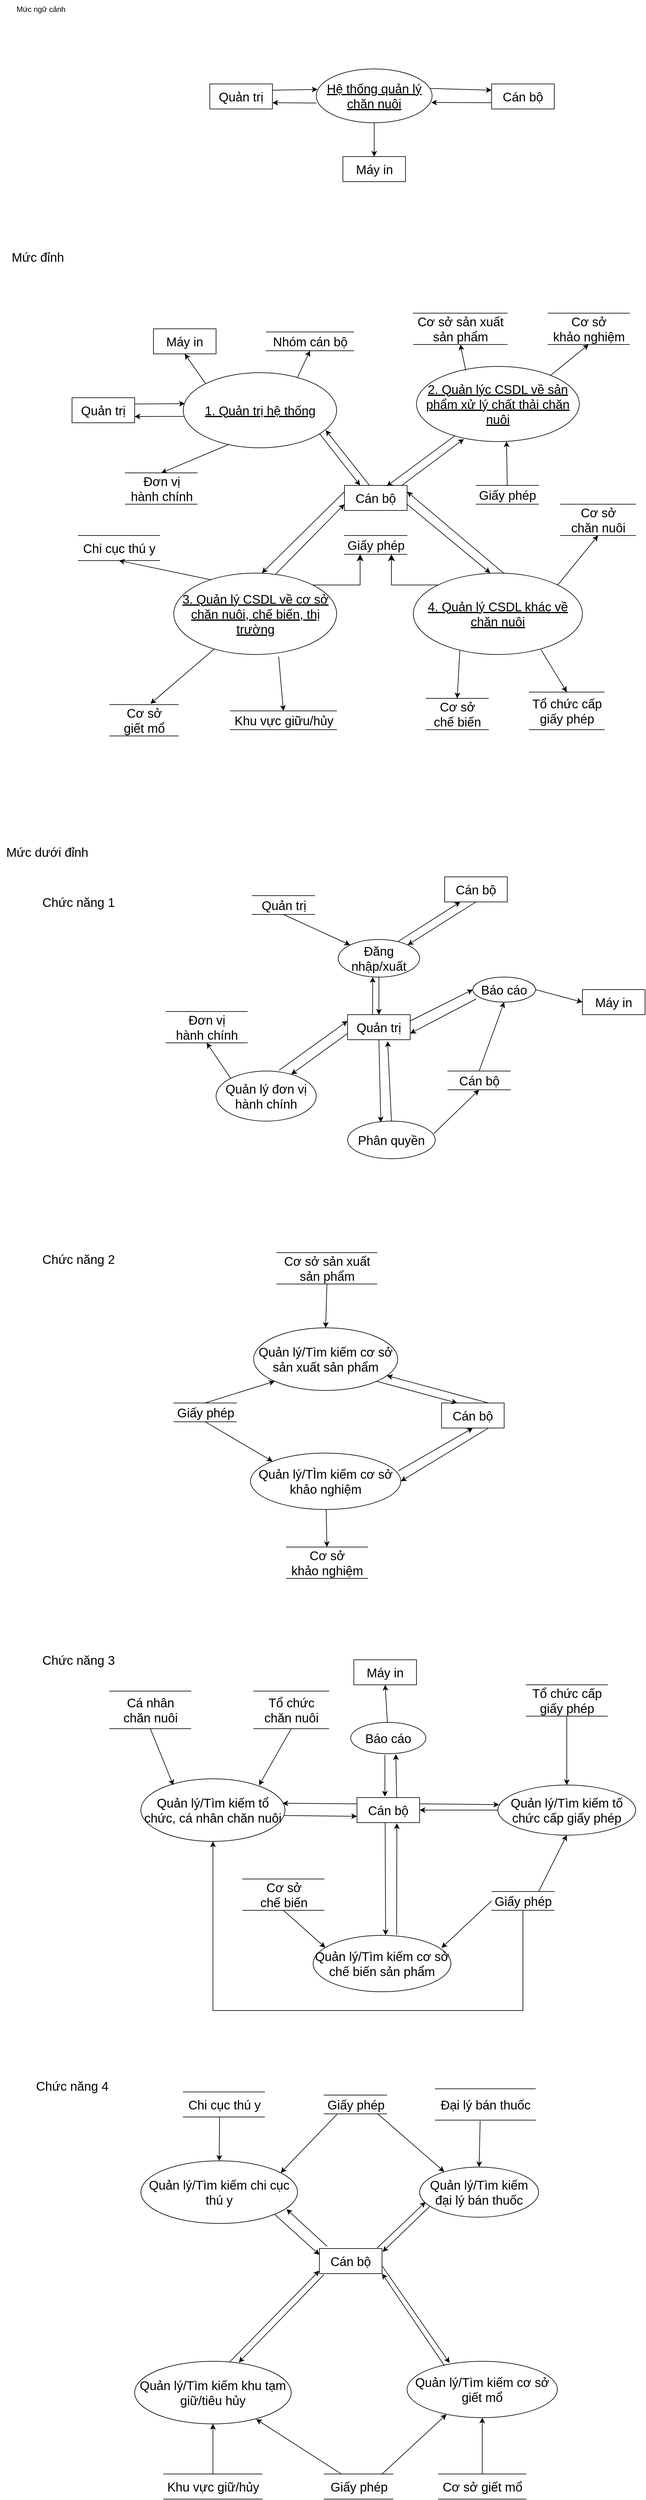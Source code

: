 <mxfile version="20.8.23" type="github">
  <diagram name="Page-1" id="0gvU9ToeIHV35Qbm5U2q">
    <mxGraphModel dx="2722" dy="988" grid="1" gridSize="10" guides="1" tooltips="1" connect="1" arrows="1" fold="1" page="1" pageScale="1" pageWidth="850" pageHeight="1100" math="0" shadow="0">
      <root>
        <mxCell id="0" />
        <mxCell id="1" parent="0" />
        <mxCell id="LT6I_wnhI_jYB2gAYEy_-1" value="Mức ngữ cảnh" style="text;html=1;align=center;verticalAlign=middle;resizable=0;points=[];autosize=1;strokeColor=none;fillColor=none;" parent="1" vertex="1">
          <mxGeometry x="-170" y="70" width="100" height="30" as="geometry" />
        </mxCell>
        <mxCell id="LT6I_wnhI_jYB2gAYEy_-4" value="Máy in" style="whiteSpace=wrap;html=1;align=center;fontSize=20;" parent="1" vertex="1">
          <mxGeometry x="362.5" y="320" width="100" height="40" as="geometry" />
        </mxCell>
        <mxCell id="LT6I_wnhI_jYB2gAYEy_-5" value="Quản trị" style="whiteSpace=wrap;html=1;align=center;fontSize=20;" parent="1" vertex="1">
          <mxGeometry x="150" y="204" width="100" height="40" as="geometry" />
        </mxCell>
        <mxCell id="LT6I_wnhI_jYB2gAYEy_-6" value="Cán bộ" style="whiteSpace=wrap;html=1;align=center;fontSize=20;" parent="1" vertex="1">
          <mxGeometry x="600" y="204" width="100" height="40" as="geometry" />
        </mxCell>
        <mxCell id="LT6I_wnhI_jYB2gAYEy_-8" value="" style="endArrow=classic;html=1;rounded=0;fontSize=20;entryX=0.5;entryY=0;entryDx=0;entryDy=0;exitX=0.5;exitY=1;exitDx=0;exitDy=0;" parent="1" source="LT6I_wnhI_jYB2gAYEy_-24" target="LT6I_wnhI_jYB2gAYEy_-4" edge="1">
          <mxGeometry width="50" height="50" relative="1" as="geometry">
            <mxPoint x="430" y="270" as="sourcePoint" />
            <mxPoint x="320" y="260" as="targetPoint" />
          </mxGeometry>
        </mxCell>
        <mxCell id="LT6I_wnhI_jYB2gAYEy_-10" value="" style="endArrow=classic;html=1;rounded=0;fontSize=20;exitX=0;exitY=0.75;exitDx=0;exitDy=0;entryX=0.992;entryY=0.624;entryDx=0;entryDy=0;entryPerimeter=0;" parent="1" source="LT6I_wnhI_jYB2gAYEy_-6" target="LT6I_wnhI_jYB2gAYEy_-24" edge="1">
          <mxGeometry width="50" height="50" relative="1" as="geometry">
            <mxPoint x="420" y="340" as="sourcePoint" />
            <mxPoint x="520" y="230" as="targetPoint" />
          </mxGeometry>
        </mxCell>
        <mxCell id="LT6I_wnhI_jYB2gAYEy_-11" value="" style="endArrow=classic;html=1;rounded=0;fontSize=20;entryX=0;entryY=0.25;entryDx=0;entryDy=0;exitX=0.972;exitY=0.362;exitDx=0;exitDy=0;exitPerimeter=0;" parent="1" source="LT6I_wnhI_jYB2gAYEy_-24" target="LT6I_wnhI_jYB2gAYEy_-6" edge="1">
          <mxGeometry width="50" height="50" relative="1" as="geometry">
            <mxPoint x="505.0" y="212.5" as="sourcePoint" />
            <mxPoint x="550" y="220" as="targetPoint" />
          </mxGeometry>
        </mxCell>
        <mxCell id="LT6I_wnhI_jYB2gAYEy_-12" value="" style="endArrow=classic;html=1;rounded=0;fontSize=20;entryX=1;entryY=0.75;entryDx=0;entryDy=0;exitX=0.001;exitY=0.633;exitDx=0;exitDy=0;exitPerimeter=0;" parent="1" source="LT6I_wnhI_jYB2gAYEy_-24" target="LT6I_wnhI_jYB2gAYEy_-5" edge="1">
          <mxGeometry width="50" height="50" relative="1" as="geometry">
            <mxPoint x="345.0" y="235" as="sourcePoint" />
            <mxPoint x="258" y="230" as="targetPoint" />
            <Array as="points" />
          </mxGeometry>
        </mxCell>
        <mxCell id="LT6I_wnhI_jYB2gAYEy_-13" value="" style="endArrow=classic;html=1;rounded=0;fontSize=20;entryX=0.011;entryY=0.381;entryDx=0;entryDy=0;exitX=1;exitY=0.25;exitDx=0;exitDy=0;entryPerimeter=0;" parent="1" source="LT6I_wnhI_jYB2gAYEy_-5" target="LT6I_wnhI_jYB2gAYEy_-24" edge="1">
          <mxGeometry width="50" height="50" relative="1" as="geometry">
            <mxPoint x="260" y="215" as="sourcePoint" />
            <mxPoint x="345.0" y="212.5" as="targetPoint" />
          </mxGeometry>
        </mxCell>
        <mxCell id="LT6I_wnhI_jYB2gAYEy_-15" value="Mức đỉnh" style="text;html=1;align=center;verticalAlign=middle;resizable=0;points=[];autosize=1;strokeColor=none;fillColor=none;fontSize=20;" parent="1" vertex="1">
          <mxGeometry x="-180" y="460" width="110" height="40" as="geometry" />
        </mxCell>
        <mxCell id="LT6I_wnhI_jYB2gAYEy_-24" value="Hệ thống quản lý chăn nuôi" style="ellipse;whiteSpace=wrap;html=1;align=center;fontStyle=4;fontSize=20;" parent="1" vertex="1">
          <mxGeometry x="320" y="180" width="185" height="86" as="geometry" />
        </mxCell>
        <mxCell id="LT6I_wnhI_jYB2gAYEy_-26" value="4. Quản lý CSDL khác về chăn nuôi" style="ellipse;whiteSpace=wrap;html=1;align=center;fontStyle=4;fontSize=20;" parent="1" vertex="1">
          <mxGeometry x="475" y="985" width="270" height="130" as="geometry" />
        </mxCell>
        <mxCell id="LT6I_wnhI_jYB2gAYEy_-27" value="2. Quản lýc CSDL về sản phẩm xử lý chất thải chăn nuôi" style="ellipse;whiteSpace=wrap;html=1;align=center;fontStyle=4;fontSize=20;" parent="1" vertex="1">
          <mxGeometry x="480" y="655" width="260" height="120" as="geometry" />
        </mxCell>
        <mxCell id="LT6I_wnhI_jYB2gAYEy_-28" value="1. Quản trị hệ thống" style="ellipse;whiteSpace=wrap;html=1;align=center;fontStyle=4;fontSize=20;" parent="1" vertex="1">
          <mxGeometry x="107.5" y="665" width="245" height="120" as="geometry" />
        </mxCell>
        <mxCell id="LT6I_wnhI_jYB2gAYEy_-29" value="3. Quản lý CSDL về cơ sở chăn nuôi, chế biến, thị trường" style="ellipse;whiteSpace=wrap;html=1;align=center;fontStyle=4;fontSize=20;" parent="1" vertex="1">
          <mxGeometry x="92.5" y="985" width="260" height="130" as="geometry" />
        </mxCell>
        <mxCell id="LT6I_wnhI_jYB2gAYEy_-30" value="Quản trị" style="whiteSpace=wrap;html=1;align=center;fontSize=20;" parent="1" vertex="1">
          <mxGeometry x="-70" y="705" width="100" height="40" as="geometry" />
        </mxCell>
        <mxCell id="LT6I_wnhI_jYB2gAYEy_-40" value="Cán bộ" style="whiteSpace=wrap;html=1;align=center;fontSize=20;" parent="1" vertex="1">
          <mxGeometry x="365" y="845" width="100" height="40" as="geometry" />
        </mxCell>
        <mxCell id="LT6I_wnhI_jYB2gAYEy_-41" value="Máy in" style="whiteSpace=wrap;html=1;align=center;fontSize=20;" parent="1" vertex="1">
          <mxGeometry x="60" y="595" width="100" height="40" as="geometry" />
        </mxCell>
        <mxCell id="LT6I_wnhI_jYB2gAYEy_-42" value="Đơn vị&lt;br&gt;hành chính" style="html=1;dashed=0;whitespace=wrap;shape=partialRectangle;right=0;left=0;fontSize=20;" parent="1" vertex="1">
          <mxGeometry x="15" y="825" width="115" height="50" as="geometry" />
        </mxCell>
        <mxCell id="LT6I_wnhI_jYB2gAYEy_-43" value="Nhóm cán bộ" style="html=1;dashed=0;whitespace=wrap;shape=partialRectangle;right=0;left=0;fontSize=20;" parent="1" vertex="1">
          <mxGeometry x="240" y="600" width="140" height="30" as="geometry" />
        </mxCell>
        <mxCell id="LT6I_wnhI_jYB2gAYEy_-44" value="Cơ sở sản xuất &lt;br&gt;sản phẩm" style="html=1;dashed=0;whitespace=wrap;shape=partialRectangle;right=0;left=0;fontSize=20;" parent="1" vertex="1">
          <mxGeometry x="475" y="570" width="150" height="50" as="geometry" />
        </mxCell>
        <mxCell id="LT6I_wnhI_jYB2gAYEy_-45" value="Cơ sở&lt;br&gt;khảo nghiệm" style="html=1;dashed=0;whitespace=wrap;shape=partialRectangle;right=0;left=0;fontSize=20;" parent="1" vertex="1">
          <mxGeometry x="690" y="570" width="130" height="50" as="geometry" />
        </mxCell>
        <mxCell id="LT6I_wnhI_jYB2gAYEy_-46" value="Giấy phép" style="html=1;dashed=0;whitespace=wrap;shape=partialRectangle;right=0;left=0;fontSize=20;" parent="1" vertex="1">
          <mxGeometry x="365" y="925" width="100" height="30" as="geometry" />
        </mxCell>
        <mxCell id="LT6I_wnhI_jYB2gAYEy_-47" value="Cơ sở&lt;br&gt;chế biến" style="html=1;dashed=0;whitespace=wrap;shape=partialRectangle;right=0;left=0;fontSize=20;" parent="1" vertex="1">
          <mxGeometry x="495" y="1185" width="100" height="50" as="geometry" />
        </mxCell>
        <mxCell id="LT6I_wnhI_jYB2gAYEy_-48" value="Tổ chức cấp&lt;br&gt;giấy phép" style="html=1;dashed=0;whitespace=wrap;shape=partialRectangle;right=0;left=0;fontSize=20;" parent="1" vertex="1">
          <mxGeometry x="660" y="1175" width="120" height="60" as="geometry" />
        </mxCell>
        <mxCell id="LT6I_wnhI_jYB2gAYEy_-49" value="Cơ sở &lt;br&gt;chăn nuôi" style="html=1;dashed=0;whitespace=wrap;shape=partialRectangle;right=0;left=0;fontSize=20;" parent="1" vertex="1">
          <mxGeometry x="710" y="875" width="120" height="50" as="geometry" />
        </mxCell>
        <mxCell id="LT6I_wnhI_jYB2gAYEy_-50" value="Cơ sở&lt;br&gt;giết mổ" style="html=1;dashed=0;whitespace=wrap;shape=partialRectangle;right=0;left=0;fontSize=20;" parent="1" vertex="1">
          <mxGeometry x="-10" y="1195" width="110" height="50" as="geometry" />
        </mxCell>
        <mxCell id="LT6I_wnhI_jYB2gAYEy_-51" value="Chi cục thú y" style="html=1;dashed=0;whitespace=wrap;shape=partialRectangle;right=0;left=0;fontSize=20;" parent="1" vertex="1">
          <mxGeometry x="-60" y="925" width="130" height="40" as="geometry" />
        </mxCell>
        <mxCell id="LT6I_wnhI_jYB2gAYEy_-52" value="Khu vực giữu/hủy" style="html=1;dashed=0;whitespace=wrap;shape=partialRectangle;right=0;left=0;fontSize=20;" parent="1" vertex="1">
          <mxGeometry x="182.5" y="1205" width="170" height="30" as="geometry" />
        </mxCell>
        <mxCell id="LT6I_wnhI_jYB2gAYEy_-53" value="" style="endArrow=classic;html=1;rounded=0;fontSize=20;exitX=1;exitY=0.25;exitDx=0;exitDy=0;entryX=0.011;entryY=0.412;entryDx=0;entryDy=0;entryPerimeter=0;" parent="1" source="LT6I_wnhI_jYB2gAYEy_-30" target="LT6I_wnhI_jYB2gAYEy_-28" edge="1">
          <mxGeometry width="50" height="50" relative="1" as="geometry">
            <mxPoint x="260" y="770" as="sourcePoint" />
            <mxPoint x="310" y="720" as="targetPoint" />
          </mxGeometry>
        </mxCell>
        <mxCell id="LT6I_wnhI_jYB2gAYEy_-54" value="" style="endArrow=classic;html=1;rounded=0;fontSize=20;exitX=0.007;exitY=0.582;exitDx=0;exitDy=0;exitPerimeter=0;entryX=1;entryY=0.75;entryDx=0;entryDy=0;" parent="1" source="LT6I_wnhI_jYB2gAYEy_-28" target="LT6I_wnhI_jYB2gAYEy_-30" edge="1">
          <mxGeometry width="50" height="50" relative="1" as="geometry">
            <mxPoint x="260" y="770" as="sourcePoint" />
            <mxPoint x="310" y="720" as="targetPoint" />
          </mxGeometry>
        </mxCell>
        <mxCell id="LT6I_wnhI_jYB2gAYEy_-55" value="" style="endArrow=classic;html=1;rounded=0;fontSize=20;entryX=0.5;entryY=1;entryDx=0;entryDy=0;exitX=0;exitY=0;exitDx=0;exitDy=0;" parent="1" source="LT6I_wnhI_jYB2gAYEy_-28" target="LT6I_wnhI_jYB2gAYEy_-41" edge="1">
          <mxGeometry width="50" height="50" relative="1" as="geometry">
            <mxPoint x="260" y="770" as="sourcePoint" />
            <mxPoint x="310" y="720" as="targetPoint" />
          </mxGeometry>
        </mxCell>
        <mxCell id="LT6I_wnhI_jYB2gAYEy_-56" value="" style="endArrow=classic;html=1;rounded=0;fontSize=20;exitX=0.744;exitY=0.065;exitDx=0;exitDy=0;exitPerimeter=0;entryX=0.5;entryY=1;entryDx=0;entryDy=0;" parent="1" source="LT6I_wnhI_jYB2gAYEy_-28" target="LT6I_wnhI_jYB2gAYEy_-43" edge="1">
          <mxGeometry width="50" height="50" relative="1" as="geometry">
            <mxPoint x="266.125" y="672.08" as="sourcePoint" />
            <mxPoint x="291" y="630" as="targetPoint" />
          </mxGeometry>
        </mxCell>
        <mxCell id="LT6I_wnhI_jYB2gAYEy_-58" value="" style="endArrow=classic;html=1;rounded=0;fontSize=20;exitX=0.299;exitY=0.954;exitDx=0;exitDy=0;exitPerimeter=0;entryX=0.5;entryY=0;entryDx=0;entryDy=0;" parent="1" source="LT6I_wnhI_jYB2gAYEy_-28" target="LT6I_wnhI_jYB2gAYEy_-42" edge="1">
          <mxGeometry width="50" height="50" relative="1" as="geometry">
            <mxPoint x="260" y="770" as="sourcePoint" />
            <mxPoint x="310" y="720" as="targetPoint" />
          </mxGeometry>
        </mxCell>
        <mxCell id="LT6I_wnhI_jYB2gAYEy_-59" value="" style="endArrow=classic;html=1;rounded=0;fontSize=20;entryX=0.25;entryY=0;entryDx=0;entryDy=0;exitX=0.888;exitY=0.81;exitDx=0;exitDy=0;exitPerimeter=0;" parent="1" source="LT6I_wnhI_jYB2gAYEy_-28" target="LT6I_wnhI_jYB2gAYEy_-40" edge="1">
          <mxGeometry width="50" height="50" relative="1" as="geometry">
            <mxPoint x="260" y="800" as="sourcePoint" />
            <mxPoint x="310" y="740" as="targetPoint" />
          </mxGeometry>
        </mxCell>
        <mxCell id="LT6I_wnhI_jYB2gAYEy_-60" value="" style="endArrow=classic;html=1;rounded=0;fontSize=20;exitX=0.25;exitY=0;exitDx=0;exitDy=0;entryX=0.929;entryY=0.765;entryDx=0;entryDy=0;entryPerimeter=0;" parent="1" target="LT6I_wnhI_jYB2gAYEy_-28" edge="1">
          <mxGeometry width="50" height="50" relative="1" as="geometry">
            <mxPoint x="405" y="845" as="sourcePoint" />
            <mxPoint x="341.53" y="764.6" as="targetPoint" />
          </mxGeometry>
        </mxCell>
        <mxCell id="LT6I_wnhI_jYB2gAYEy_-61" value="" style="endArrow=classic;html=1;rounded=0;fontSize=20;entryX=0.541;entryY=0;entryDx=0;entryDy=0;entryPerimeter=0;exitX=0;exitY=0.25;exitDx=0;exitDy=0;" parent="1" source="LT6I_wnhI_jYB2gAYEy_-40" target="LT6I_wnhI_jYB2gAYEy_-29" edge="1">
          <mxGeometry width="50" height="50" relative="1" as="geometry">
            <mxPoint x="360" y="860" as="sourcePoint" />
            <mxPoint x="310" y="750" as="targetPoint" />
          </mxGeometry>
        </mxCell>
        <mxCell id="LT6I_wnhI_jYB2gAYEy_-62" value="" style="endArrow=classic;html=1;rounded=0;fontSize=20;entryX=0.675;entryY=0.029;entryDx=0;entryDy=0;entryPerimeter=0;" parent="1" source="LT6I_wnhI_jYB2gAYEy_-27" target="LT6I_wnhI_jYB2gAYEy_-40" edge="1">
          <mxGeometry width="50" height="50" relative="1" as="geometry">
            <mxPoint x="260" y="800" as="sourcePoint" />
            <mxPoint x="310" y="750" as="targetPoint" />
          </mxGeometry>
        </mxCell>
        <mxCell id="LT6I_wnhI_jYB2gAYEy_-63" value="" style="endArrow=classic;html=1;rounded=0;fontSize=20;entryX=0.291;entryY=0.966;entryDx=0;entryDy=0;entryPerimeter=0;exitX=0.91;exitY=0.009;exitDx=0;exitDy=0;exitPerimeter=0;" parent="1" source="LT6I_wnhI_jYB2gAYEy_-40" target="LT6I_wnhI_jYB2gAYEy_-27" edge="1">
          <mxGeometry width="50" height="50" relative="1" as="geometry">
            <mxPoint x="260" y="800" as="sourcePoint" />
            <mxPoint x="310" y="750" as="targetPoint" />
          </mxGeometry>
        </mxCell>
        <mxCell id="LT6I_wnhI_jYB2gAYEy_-64" value="" style="endArrow=classic;html=1;rounded=0;fontSize=20;exitX=0.626;exitY=0.012;exitDx=0;exitDy=0;exitPerimeter=0;entryX=0;entryY=0.75;entryDx=0;entryDy=0;" parent="1" source="LT6I_wnhI_jYB2gAYEy_-29" target="LT6I_wnhI_jYB2gAYEy_-40" edge="1">
          <mxGeometry width="50" height="50" relative="1" as="geometry">
            <mxPoint x="260" y="830" as="sourcePoint" />
            <mxPoint x="340" y="890" as="targetPoint" />
          </mxGeometry>
        </mxCell>
        <mxCell id="LT6I_wnhI_jYB2gAYEy_-65" value="" style="endArrow=classic;html=1;rounded=0;fontSize=20;entryX=1;entryY=0.25;entryDx=0;entryDy=0;exitX=0.537;exitY=0.006;exitDx=0;exitDy=0;exitPerimeter=0;" parent="1" source="LT6I_wnhI_jYB2gAYEy_-26" target="LT6I_wnhI_jYB2gAYEy_-40" edge="1">
          <mxGeometry width="50" height="50" relative="1" as="geometry">
            <mxPoint x="610" y="980" as="sourcePoint" />
            <mxPoint x="310" y="840" as="targetPoint" />
          </mxGeometry>
        </mxCell>
        <mxCell id="LT6I_wnhI_jYB2gAYEy_-66" value="" style="endArrow=classic;html=1;rounded=0;fontSize=20;entryX=0.455;entryY=0;entryDx=0;entryDy=0;entryPerimeter=0;exitX=1;exitY=0.75;exitDx=0;exitDy=0;" parent="1" source="LT6I_wnhI_jYB2gAYEy_-40" target="LT6I_wnhI_jYB2gAYEy_-26" edge="1">
          <mxGeometry width="50" height="50" relative="1" as="geometry">
            <mxPoint x="260" y="890" as="sourcePoint" />
            <mxPoint x="310" y="840" as="targetPoint" />
          </mxGeometry>
        </mxCell>
        <mxCell id="LT6I_wnhI_jYB2gAYEy_-67" value="" style="endArrow=classic;html=1;rounded=0;fontSize=20;entryX=0.5;entryY=1;entryDx=0;entryDy=0;exitX=0.303;exitY=0.057;exitDx=0;exitDy=0;exitPerimeter=0;" parent="1" source="LT6I_wnhI_jYB2gAYEy_-27" target="LT6I_wnhI_jYB2gAYEy_-44" edge="1">
          <mxGeometry width="50" height="50" relative="1" as="geometry">
            <mxPoint x="260" y="790" as="sourcePoint" />
            <mxPoint x="310" y="740" as="targetPoint" />
          </mxGeometry>
        </mxCell>
        <mxCell id="LT6I_wnhI_jYB2gAYEy_-68" value="" style="endArrow=classic;html=1;rounded=0;fontSize=20;entryX=0.5;entryY=1;entryDx=0;entryDy=0;exitX=0.822;exitY=0.122;exitDx=0;exitDy=0;exitPerimeter=0;" parent="1" source="LT6I_wnhI_jYB2gAYEy_-27" target="LT6I_wnhI_jYB2gAYEy_-45" edge="1">
          <mxGeometry width="50" height="50" relative="1" as="geometry">
            <mxPoint x="260" y="790" as="sourcePoint" />
            <mxPoint x="710" y="630" as="targetPoint" />
          </mxGeometry>
        </mxCell>
        <mxCell id="LT6I_wnhI_jYB2gAYEy_-69" value="" style="endArrow=classic;html=1;rounded=0;fontSize=20;exitX=0.231;exitY=0.084;exitDx=0;exitDy=0;exitPerimeter=0;entryX=0.5;entryY=1;entryDx=0;entryDy=0;" parent="1" source="LT6I_wnhI_jYB2gAYEy_-29" target="LT6I_wnhI_jYB2gAYEy_-51" edge="1">
          <mxGeometry width="50" height="50" relative="1" as="geometry">
            <mxPoint x="220" y="1000" as="sourcePoint" />
            <mxPoint x="270" y="950" as="targetPoint" />
          </mxGeometry>
        </mxCell>
        <mxCell id="LT6I_wnhI_jYB2gAYEy_-70" value="" style="endArrow=classic;html=1;rounded=0;fontSize=20;entryX=0.5;entryY=0;entryDx=0;entryDy=0;exitX=0.644;exitY=1.025;exitDx=0;exitDy=0;exitPerimeter=0;" parent="1" source="LT6I_wnhI_jYB2gAYEy_-29" target="LT6I_wnhI_jYB2gAYEy_-52" edge="1">
          <mxGeometry width="50" height="50" relative="1" as="geometry">
            <mxPoint x="220" y="1070" as="sourcePoint" />
            <mxPoint x="270" y="1020" as="targetPoint" />
          </mxGeometry>
        </mxCell>
        <mxCell id="LT6I_wnhI_jYB2gAYEy_-71" value="" style="endArrow=classic;html=1;rounded=0;fontSize=20;entryX=0.593;entryY=-0.028;entryDx=0;entryDy=0;entryPerimeter=0;" parent="1" source="LT6I_wnhI_jYB2gAYEy_-29" target="LT6I_wnhI_jYB2gAYEy_-50" edge="1">
          <mxGeometry width="50" height="50" relative="1" as="geometry">
            <mxPoint x="220" y="1070" as="sourcePoint" />
            <mxPoint x="270" y="1020" as="targetPoint" />
          </mxGeometry>
        </mxCell>
        <mxCell id="LT6I_wnhI_jYB2gAYEy_-72" value="" style="endArrow=classic;html=1;rounded=0;fontSize=20;exitX=0.755;exitY=0.941;exitDx=0;exitDy=0;exitPerimeter=0;entryX=0.5;entryY=0;entryDx=0;entryDy=0;" parent="1" source="LT6I_wnhI_jYB2gAYEy_-26" target="LT6I_wnhI_jYB2gAYEy_-48" edge="1">
          <mxGeometry width="50" height="50" relative="1" as="geometry">
            <mxPoint x="660" y="1120" as="sourcePoint" />
            <mxPoint x="500" y="1020" as="targetPoint" />
          </mxGeometry>
        </mxCell>
        <mxCell id="LT6I_wnhI_jYB2gAYEy_-73" value="" style="endArrow=classic;html=1;rounded=0;fontSize=20;exitX=0.275;exitY=0.953;exitDx=0;exitDy=0;exitPerimeter=0;entryX=0.5;entryY=0;entryDx=0;entryDy=0;" parent="1" source="LT6I_wnhI_jYB2gAYEy_-26" target="LT6I_wnhI_jYB2gAYEy_-47" edge="1">
          <mxGeometry width="50" height="50" relative="1" as="geometry">
            <mxPoint x="450" y="1070" as="sourcePoint" />
            <mxPoint x="500" y="1020" as="targetPoint" />
          </mxGeometry>
        </mxCell>
        <mxCell id="LT6I_wnhI_jYB2gAYEy_-74" value="" style="endArrow=classic;html=1;rounded=0;fontSize=20;entryX=0.5;entryY=1;entryDx=0;entryDy=0;exitX=1;exitY=0;exitDx=0;exitDy=0;" parent="1" source="LT6I_wnhI_jYB2gAYEy_-26" target="LT6I_wnhI_jYB2gAYEy_-49" edge="1">
          <mxGeometry width="50" height="50" relative="1" as="geometry">
            <mxPoint x="450" y="1070" as="sourcePoint" />
            <mxPoint x="500" y="1020" as="targetPoint" />
          </mxGeometry>
        </mxCell>
        <mxCell id="LT6I_wnhI_jYB2gAYEy_-76" value="" style="edgeStyle=segmentEdgeStyle;endArrow=classic;html=1;curved=0;rounded=0;endSize=8;startSize=8;fontSize=20;exitX=1;exitY=0;exitDx=0;exitDy=0;entryX=0.25;entryY=1;entryDx=0;entryDy=0;" parent="1" source="LT6I_wnhI_jYB2gAYEy_-29" target="LT6I_wnhI_jYB2gAYEy_-46" edge="1">
          <mxGeometry width="50" height="50" relative="1" as="geometry">
            <mxPoint x="320" y="960" as="sourcePoint" />
            <mxPoint x="370" y="910" as="targetPoint" />
          </mxGeometry>
        </mxCell>
        <mxCell id="LT6I_wnhI_jYB2gAYEy_-77" value="" style="edgeStyle=segmentEdgeStyle;endArrow=classic;html=1;curved=0;rounded=0;endSize=8;startSize=8;fontSize=20;entryX=0.75;entryY=1;entryDx=0;entryDy=0;exitX=0;exitY=0;exitDx=0;exitDy=0;" parent="1" source="LT6I_wnhI_jYB2gAYEy_-26" target="LT6I_wnhI_jYB2gAYEy_-46" edge="1">
          <mxGeometry width="50" height="50" relative="1" as="geometry">
            <mxPoint x="320" y="960" as="sourcePoint" />
            <mxPoint x="370" y="910" as="targetPoint" />
          </mxGeometry>
        </mxCell>
        <mxCell id="LT6I_wnhI_jYB2gAYEy_-78" value="Mức dưới đỉnh" style="text;html=1;align=center;verticalAlign=middle;resizable=0;points=[];autosize=1;strokeColor=none;fillColor=none;fontSize=20;" parent="1" vertex="1">
          <mxGeometry x="-185" y="1410" width="150" height="40" as="geometry" />
        </mxCell>
        <mxCell id="LT6I_wnhI_jYB2gAYEy_-79" value="Quản trị" style="whiteSpace=wrap;html=1;align=center;fontSize=20;" parent="1" vertex="1">
          <mxGeometry x="370" y="1690" width="100" height="40" as="geometry" />
        </mxCell>
        <mxCell id="LT6I_wnhI_jYB2gAYEy_-80" value="Cán bộ" style="whiteSpace=wrap;html=1;align=center;fontSize=20;" parent="1" vertex="1">
          <mxGeometry x="525" y="1470" width="100" height="40" as="geometry" />
        </mxCell>
        <mxCell id="LT6I_wnhI_jYB2gAYEy_-82" value="Máy in" style="whiteSpace=wrap;html=1;align=center;fontSize=20;" parent="1" vertex="1">
          <mxGeometry x="745" y="1650" width="100" height="40" as="geometry" />
        </mxCell>
        <mxCell id="LT6I_wnhI_jYB2gAYEy_-83" value="Đăng nhập/xuất" style="ellipse;whiteSpace=wrap;html=1;align=center;fontSize=20;" parent="1" vertex="1">
          <mxGeometry x="355" y="1570" width="130" height="60" as="geometry" />
        </mxCell>
        <mxCell id="LT6I_wnhI_jYB2gAYEy_-84" value="Quản trị" style="html=1;dashed=0;whitespace=wrap;shape=partialRectangle;right=0;left=0;fontSize=20;" parent="1" vertex="1">
          <mxGeometry x="217.5" y="1500" width="100" height="30" as="geometry" />
        </mxCell>
        <mxCell id="LT6I_wnhI_jYB2gAYEy_-85" value="Cán bộ" style="html=1;dashed=0;whitespace=wrap;shape=partialRectangle;right=0;left=0;fontSize=20;" parent="1" vertex="1">
          <mxGeometry x="530" y="1780" width="100" height="30" as="geometry" />
        </mxCell>
        <mxCell id="LT6I_wnhI_jYB2gAYEy_-87" value="Quản lý đơn vị hành chính" style="ellipse;whiteSpace=wrap;html=1;align=center;fontSize=20;" parent="1" vertex="1">
          <mxGeometry x="160" y="1780" width="160" height="80" as="geometry" />
        </mxCell>
        <mxCell id="LT6I_wnhI_jYB2gAYEy_-88" value="Đơn vị&lt;br&gt;hành chính" style="html=1;dashed=0;whitespace=wrap;shape=partialRectangle;right=0;left=0;fontSize=20;" parent="1" vertex="1">
          <mxGeometry x="80" y="1685" width="130" height="50" as="geometry" />
        </mxCell>
        <mxCell id="LT6I_wnhI_jYB2gAYEy_-89" value="Phân quyền" style="ellipse;whiteSpace=wrap;html=1;align=center;fontSize=20;" parent="1" vertex="1">
          <mxGeometry x="370" y="1860" width="140" height="60" as="geometry" />
        </mxCell>
        <mxCell id="LT6I_wnhI_jYB2gAYEy_-90" value="Báo cáo" style="ellipse;whiteSpace=wrap;html=1;align=center;fontSize=20;" parent="1" vertex="1">
          <mxGeometry x="570" y="1630" width="100" height="40" as="geometry" />
        </mxCell>
        <mxCell id="LT6I_wnhI_jYB2gAYEy_-92" value="" style="endArrow=classic;html=1;rounded=0;fontSize=20;exitX=0.4;exitY=0;exitDx=0;exitDy=0;exitPerimeter=0;entryX=0.424;entryY=0.998;entryDx=0;entryDy=0;entryPerimeter=0;" parent="1" source="LT6I_wnhI_jYB2gAYEy_-79" target="LT6I_wnhI_jYB2gAYEy_-83" edge="1">
          <mxGeometry width="50" height="50" relative="1" as="geometry">
            <mxPoint x="490" y="1730" as="sourcePoint" />
            <mxPoint x="540" y="1680" as="targetPoint" />
            <Array as="points" />
          </mxGeometry>
        </mxCell>
        <mxCell id="LT6I_wnhI_jYB2gAYEy_-93" value="" style="endArrow=classic;html=1;rounded=0;fontSize=20;exitX=0.5;exitY=1;exitDx=0;exitDy=0;entryX=0.5;entryY=0;entryDx=0;entryDy=0;" parent="1" source="LT6I_wnhI_jYB2gAYEy_-83" target="LT6I_wnhI_jYB2gAYEy_-79" edge="1">
          <mxGeometry width="50" height="50" relative="1" as="geometry">
            <mxPoint x="420" y="1680" as="sourcePoint" />
            <mxPoint x="470" y="1630" as="targetPoint" />
          </mxGeometry>
        </mxCell>
        <mxCell id="LT6I_wnhI_jYB2gAYEy_-94" value="" style="endArrow=classic;html=1;rounded=0;fontSize=20;entryX=0;entryY=0.5;entryDx=0;entryDy=0;exitX=1;exitY=0.25;exitDx=0;exitDy=0;" parent="1" source="LT6I_wnhI_jYB2gAYEy_-79" target="LT6I_wnhI_jYB2gAYEy_-90" edge="1">
          <mxGeometry width="50" height="50" relative="1" as="geometry">
            <mxPoint x="420" y="1620" as="sourcePoint" />
            <mxPoint x="470" y="1570" as="targetPoint" />
          </mxGeometry>
        </mxCell>
        <mxCell id="LT6I_wnhI_jYB2gAYEy_-95" value="" style="endArrow=classic;html=1;rounded=0;fontSize=20;exitX=0.5;exitY=1;exitDx=0;exitDy=0;entryX=0;entryY=0;entryDx=0;entryDy=0;" parent="1" source="LT6I_wnhI_jYB2gAYEy_-84" target="LT6I_wnhI_jYB2gAYEy_-83" edge="1">
          <mxGeometry width="50" height="50" relative="1" as="geometry">
            <mxPoint x="420" y="1620" as="sourcePoint" />
            <mxPoint x="470" y="1570" as="targetPoint" />
          </mxGeometry>
        </mxCell>
        <mxCell id="LT6I_wnhI_jYB2gAYEy_-96" value="" style="endArrow=classic;html=1;rounded=0;fontSize=20;exitX=0.052;exitY=0.875;exitDx=0;exitDy=0;entryX=1;entryY=0.75;entryDx=0;entryDy=0;exitPerimeter=0;" parent="1" source="LT6I_wnhI_jYB2gAYEy_-90" target="LT6I_wnhI_jYB2gAYEy_-79" edge="1">
          <mxGeometry width="50" height="50" relative="1" as="geometry">
            <mxPoint x="420" y="1620" as="sourcePoint" />
            <mxPoint x="470" y="1570" as="targetPoint" />
          </mxGeometry>
        </mxCell>
        <mxCell id="LT6I_wnhI_jYB2gAYEy_-97" value="" style="endArrow=classic;html=1;rounded=0;fontSize=20;entryX=0;entryY=0.5;entryDx=0;entryDy=0;exitX=1;exitY=0.5;exitDx=0;exitDy=0;" parent="1" source="LT6I_wnhI_jYB2gAYEy_-90" target="LT6I_wnhI_jYB2gAYEy_-82" edge="1">
          <mxGeometry width="50" height="50" relative="1" as="geometry">
            <mxPoint x="420" y="1620" as="sourcePoint" />
            <mxPoint x="470" y="1570" as="targetPoint" />
          </mxGeometry>
        </mxCell>
        <mxCell id="LT6I_wnhI_jYB2gAYEy_-98" value="" style="endArrow=classic;html=1;rounded=0;fontSize=20;exitX=0;exitY=0.75;exitDx=0;exitDy=0;entryX=0.75;entryY=0.067;entryDx=0;entryDy=0;entryPerimeter=0;" parent="1" source="LT6I_wnhI_jYB2gAYEy_-79" target="LT6I_wnhI_jYB2gAYEy_-87" edge="1">
          <mxGeometry width="50" height="50" relative="1" as="geometry">
            <mxPoint x="420" y="1730" as="sourcePoint" />
            <mxPoint x="470" y="1680" as="targetPoint" />
          </mxGeometry>
        </mxCell>
        <mxCell id="LT6I_wnhI_jYB2gAYEy_-99" value="" style="endArrow=classic;html=1;rounded=0;fontSize=20;exitX=0.629;exitY=-0.016;exitDx=0;exitDy=0;exitPerimeter=0;entryX=0;entryY=0.25;entryDx=0;entryDy=0;" parent="1" source="LT6I_wnhI_jYB2gAYEy_-87" target="LT6I_wnhI_jYB2gAYEy_-79" edge="1">
          <mxGeometry width="50" height="50" relative="1" as="geometry">
            <mxPoint x="270" y="1750" as="sourcePoint" />
            <mxPoint x="320" y="1700" as="targetPoint" />
          </mxGeometry>
        </mxCell>
        <mxCell id="LT6I_wnhI_jYB2gAYEy_-100" value="" style="endArrow=classic;html=1;rounded=0;fontSize=20;exitX=0;exitY=0;exitDx=0;exitDy=0;entryX=0.5;entryY=1;entryDx=0;entryDy=0;" parent="1" source="LT6I_wnhI_jYB2gAYEy_-87" target="LT6I_wnhI_jYB2gAYEy_-88" edge="1">
          <mxGeometry width="50" height="50" relative="1" as="geometry">
            <mxPoint x="420" y="1730" as="sourcePoint" />
            <mxPoint x="470" y="1680" as="targetPoint" />
          </mxGeometry>
        </mxCell>
        <mxCell id="LT6I_wnhI_jYB2gAYEy_-101" value="" style="endArrow=classic;html=1;rounded=0;fontSize=20;entryX=1;entryY=0;entryDx=0;entryDy=0;exitX=0.5;exitY=1;exitDx=0;exitDy=0;" parent="1" source="LT6I_wnhI_jYB2gAYEy_-80" target="LT6I_wnhI_jYB2gAYEy_-83" edge="1">
          <mxGeometry width="50" height="50" relative="1" as="geometry">
            <mxPoint x="390" y="1720" as="sourcePoint" />
            <mxPoint x="440" y="1670" as="targetPoint" />
          </mxGeometry>
        </mxCell>
        <mxCell id="LT6I_wnhI_jYB2gAYEy_-102" value="" style="endArrow=classic;html=1;rounded=0;fontSize=20;entryX=0.25;entryY=1;entryDx=0;entryDy=0;exitX=0.735;exitY=0.054;exitDx=0;exitDy=0;exitPerimeter=0;" parent="1" source="LT6I_wnhI_jYB2gAYEy_-83" target="LT6I_wnhI_jYB2gAYEy_-80" edge="1">
          <mxGeometry width="50" height="50" relative="1" as="geometry">
            <mxPoint x="390" y="1720" as="sourcePoint" />
            <mxPoint x="440" y="1670" as="targetPoint" />
          </mxGeometry>
        </mxCell>
        <mxCell id="LT6I_wnhI_jYB2gAYEy_-103" value="" style="endArrow=classic;html=1;rounded=0;fontSize=20;entryX=0.5;entryY=1;entryDx=0;entryDy=0;exitX=0.5;exitY=0;exitDx=0;exitDy=0;" parent="1" source="LT6I_wnhI_jYB2gAYEy_-85" target="LT6I_wnhI_jYB2gAYEy_-90" edge="1">
          <mxGeometry width="50" height="50" relative="1" as="geometry">
            <mxPoint x="390" y="1800" as="sourcePoint" />
            <mxPoint x="440" y="1750" as="targetPoint" />
          </mxGeometry>
        </mxCell>
        <mxCell id="LT6I_wnhI_jYB2gAYEy_-104" value="" style="endArrow=classic;html=1;rounded=0;fontSize=20;entryX=0.5;entryY=1;entryDx=0;entryDy=0;exitX=0.984;exitY=0.331;exitDx=0;exitDy=0;exitPerimeter=0;" parent="1" source="LT6I_wnhI_jYB2gAYEy_-89" target="LT6I_wnhI_jYB2gAYEy_-85" edge="1">
          <mxGeometry width="50" height="50" relative="1" as="geometry">
            <mxPoint x="390" y="1800" as="sourcePoint" />
            <mxPoint x="440" y="1750" as="targetPoint" />
          </mxGeometry>
        </mxCell>
        <mxCell id="LT6I_wnhI_jYB2gAYEy_-105" value="" style="endArrow=classic;html=1;rounded=0;fontSize=20;exitX=0.5;exitY=0;exitDx=0;exitDy=0;entryX=0.64;entryY=1.061;entryDx=0;entryDy=0;entryPerimeter=0;" parent="1" source="LT6I_wnhI_jYB2gAYEy_-89" target="LT6I_wnhI_jYB2gAYEy_-79" edge="1">
          <mxGeometry width="50" height="50" relative="1" as="geometry">
            <mxPoint x="390" y="1800" as="sourcePoint" />
            <mxPoint x="440" y="1750" as="targetPoint" />
          </mxGeometry>
        </mxCell>
        <mxCell id="LT6I_wnhI_jYB2gAYEy_-106" value="" style="endArrow=classic;html=1;rounded=0;fontSize=20;entryX=0.379;entryY=0.031;entryDx=0;entryDy=0;entryPerimeter=0;exitX=0.5;exitY=1;exitDx=0;exitDy=0;" parent="1" source="LT6I_wnhI_jYB2gAYEy_-79" target="LT6I_wnhI_jYB2gAYEy_-89" edge="1">
          <mxGeometry width="50" height="50" relative="1" as="geometry">
            <mxPoint x="412" y="1740" as="sourcePoint" />
            <mxPoint x="440" y="1750" as="targetPoint" />
          </mxGeometry>
        </mxCell>
        <mxCell id="LT6I_wnhI_jYB2gAYEy_-107" value="Chức năng 1" style="text;html=1;align=center;verticalAlign=middle;resizable=0;points=[];autosize=1;strokeColor=none;fillColor=none;fontSize=20;" parent="1" vertex="1">
          <mxGeometry x="-130" y="1490" width="140" height="40" as="geometry" />
        </mxCell>
        <mxCell id="LT6I_wnhI_jYB2gAYEy_-108" value="Chức năng 2" style="text;html=1;align=center;verticalAlign=middle;resizable=0;points=[];autosize=1;strokeColor=none;fillColor=none;fontSize=20;" parent="1" vertex="1">
          <mxGeometry x="-130" y="2060" width="140" height="40" as="geometry" />
        </mxCell>
        <mxCell id="LT6I_wnhI_jYB2gAYEy_-109" value="Quản lý/Tìm kiếm cơ sở sản xuất sản phẩm" style="ellipse;whiteSpace=wrap;html=1;align=center;fontSize=20;" parent="1" vertex="1">
          <mxGeometry x="220" y="2190" width="230" height="100" as="geometry" />
        </mxCell>
        <mxCell id="LT6I_wnhI_jYB2gAYEy_-110" value="Quản lý/TÌm kiếm cơ sở khảo nghiệm" style="ellipse;whiteSpace=wrap;html=1;align=center;fontSize=20;" parent="1" vertex="1">
          <mxGeometry x="215" y="2390" width="240" height="90" as="geometry" />
        </mxCell>
        <mxCell id="LT6I_wnhI_jYB2gAYEy_-111" value="Cán bộ" style="whiteSpace=wrap;html=1;align=center;fontSize=20;" parent="1" vertex="1">
          <mxGeometry x="520" y="2310" width="100" height="40" as="geometry" />
        </mxCell>
        <mxCell id="LT6I_wnhI_jYB2gAYEy_-112" value="Cơ sở &lt;br&gt;khảo nghiệm" style="html=1;dashed=0;whitespace=wrap;shape=partialRectangle;right=0;left=0;fontSize=20;" parent="1" vertex="1">
          <mxGeometry x="272" y="2540" width="130" height="50" as="geometry" />
        </mxCell>
        <mxCell id="LT6I_wnhI_jYB2gAYEy_-113" value="Cơ sở sản xuất&lt;br&gt;sản phẩm" style="html=1;dashed=0;whitespace=wrap;shape=partialRectangle;right=0;left=0;fontSize=20;" parent="1" vertex="1">
          <mxGeometry x="257" y="2070" width="160" height="50" as="geometry" />
        </mxCell>
        <mxCell id="LT6I_wnhI_jYB2gAYEy_-114" value="Giấy phép" style="html=1;dashed=0;whitespace=wrap;shape=partialRectangle;right=0;left=0;fontSize=20;" parent="1" vertex="1">
          <mxGeometry x="92.5" y="2310" width="100" height="30" as="geometry" />
        </mxCell>
        <mxCell id="LT6I_wnhI_jYB2gAYEy_-115" value="" style="endArrow=classic;html=1;rounded=0;fontSize=20;exitX=0.75;exitY=1;exitDx=0;exitDy=0;entryX=1;entryY=0.5;entryDx=0;entryDy=0;" parent="1" source="LT6I_wnhI_jYB2gAYEy_-111" target="LT6I_wnhI_jYB2gAYEy_-110" edge="1">
          <mxGeometry width="50" height="50" relative="1" as="geometry">
            <mxPoint x="370" y="2320" as="sourcePoint" />
            <mxPoint x="420" y="2270" as="targetPoint" />
          </mxGeometry>
        </mxCell>
        <mxCell id="LT6I_wnhI_jYB2gAYEy_-116" value="" style="endArrow=classic;html=1;rounded=0;fontSize=20;exitX=0.75;exitY=0;exitDx=0;exitDy=0;" parent="1" source="LT6I_wnhI_jYB2gAYEy_-111" target="LT6I_wnhI_jYB2gAYEy_-109" edge="1">
          <mxGeometry width="50" height="50" relative="1" as="geometry">
            <mxPoint x="370" y="2320" as="sourcePoint" />
            <mxPoint x="420" y="2270" as="targetPoint" />
          </mxGeometry>
        </mxCell>
        <mxCell id="LT6I_wnhI_jYB2gAYEy_-117" value="" style="endArrow=classic;html=1;rounded=0;fontSize=20;exitX=0.5;exitY=0;exitDx=0;exitDy=0;entryX=0;entryY=1;entryDx=0;entryDy=0;" parent="1" source="LT6I_wnhI_jYB2gAYEy_-114" target="LT6I_wnhI_jYB2gAYEy_-109" edge="1">
          <mxGeometry width="50" height="50" relative="1" as="geometry">
            <mxPoint x="370" y="2320" as="sourcePoint" />
            <mxPoint x="420" y="2270" as="targetPoint" />
          </mxGeometry>
        </mxCell>
        <mxCell id="LT6I_wnhI_jYB2gAYEy_-118" value="" style="endArrow=classic;html=1;rounded=0;fontSize=20;entryX=0.5;entryY=1;entryDx=0;entryDy=0;exitX=0.984;exitY=0.315;exitDx=0;exitDy=0;exitPerimeter=0;" parent="1" source="LT6I_wnhI_jYB2gAYEy_-110" target="LT6I_wnhI_jYB2gAYEy_-111" edge="1">
          <mxGeometry width="50" height="50" relative="1" as="geometry">
            <mxPoint x="370" y="2320" as="sourcePoint" />
            <mxPoint x="420" y="2270" as="targetPoint" />
          </mxGeometry>
        </mxCell>
        <mxCell id="LT6I_wnhI_jYB2gAYEy_-119" value="" style="endArrow=classic;html=1;rounded=0;fontSize=20;entryX=0.25;entryY=0;entryDx=0;entryDy=0;exitX=1;exitY=1;exitDx=0;exitDy=0;" parent="1" source="LT6I_wnhI_jYB2gAYEy_-109" target="LT6I_wnhI_jYB2gAYEy_-111" edge="1">
          <mxGeometry width="50" height="50" relative="1" as="geometry">
            <mxPoint x="330" y="2430" as="sourcePoint" />
            <mxPoint x="380" y="2380" as="targetPoint" />
          </mxGeometry>
        </mxCell>
        <mxCell id="LT6I_wnhI_jYB2gAYEy_-120" value="" style="endArrow=classic;html=1;rounded=0;fontSize=20;exitX=0.5;exitY=1;exitDx=0;exitDy=0;entryX=0.5;entryY=0;entryDx=0;entryDy=0;" parent="1" source="LT6I_wnhI_jYB2gAYEy_-113" target="LT6I_wnhI_jYB2gAYEy_-109" edge="1">
          <mxGeometry width="50" height="50" relative="1" as="geometry">
            <mxPoint x="370" y="2320" as="sourcePoint" />
            <mxPoint x="420" y="2270" as="targetPoint" />
          </mxGeometry>
        </mxCell>
        <mxCell id="LT6I_wnhI_jYB2gAYEy_-121" value="" style="endArrow=classic;html=1;rounded=0;fontSize=20;entryX=0.5;entryY=0;entryDx=0;entryDy=0;" parent="1" source="LT6I_wnhI_jYB2gAYEy_-110" target="LT6I_wnhI_jYB2gAYEy_-112" edge="1">
          <mxGeometry width="50" height="50" relative="1" as="geometry">
            <mxPoint x="370" y="2450" as="sourcePoint" />
            <mxPoint x="420" y="2400" as="targetPoint" />
          </mxGeometry>
        </mxCell>
        <mxCell id="LT6I_wnhI_jYB2gAYEy_-123" value="" style="endArrow=classic;html=1;rounded=0;fontSize=20;exitX=0.5;exitY=1;exitDx=0;exitDy=0;entryX=0;entryY=0;entryDx=0;entryDy=0;" parent="1" source="LT6I_wnhI_jYB2gAYEy_-114" target="LT6I_wnhI_jYB2gAYEy_-110" edge="1">
          <mxGeometry width="50" height="50" relative="1" as="geometry">
            <mxPoint x="370" y="2450" as="sourcePoint" />
            <mxPoint x="420" y="2400" as="targetPoint" />
          </mxGeometry>
        </mxCell>
        <mxCell id="LT6I_wnhI_jYB2gAYEy_-124" value="Chức năng 3" style="text;html=1;align=center;verticalAlign=middle;resizable=0;points=[];autosize=1;strokeColor=none;fillColor=none;fontSize=20;" parent="1" vertex="1">
          <mxGeometry x="-130" y="2700" width="140" height="40" as="geometry" />
        </mxCell>
        <mxCell id="LT6I_wnhI_jYB2gAYEy_-125" value="Cán bộ" style="whiteSpace=wrap;html=1;align=center;fontSize=20;" parent="1" vertex="1">
          <mxGeometry x="385" y="2940" width="100" height="40" as="geometry" />
        </mxCell>
        <mxCell id="LT6I_wnhI_jYB2gAYEy_-126" value="Quản lý/Tìm kiếm cơ sở chế biến sản phẩm" style="ellipse;whiteSpace=wrap;html=1;align=center;fontSize=20;" parent="1" vertex="1">
          <mxGeometry x="315" y="3160" width="220" height="90" as="geometry" />
        </mxCell>
        <mxCell id="LT6I_wnhI_jYB2gAYEy_-127" value="Quản lý/Tìm kiếm tố chức cấp giấy phép" style="ellipse;whiteSpace=wrap;html=1;align=center;fontSize=20;" parent="1" vertex="1">
          <mxGeometry x="610" y="2920" width="220" height="80" as="geometry" />
        </mxCell>
        <mxCell id="LT6I_wnhI_jYB2gAYEy_-128" value="Báo cáo" style="ellipse;whiteSpace=wrap;html=1;align=center;fontSize=20;" parent="1" vertex="1">
          <mxGeometry x="375" y="2820" width="120" height="50" as="geometry" />
        </mxCell>
        <mxCell id="LT6I_wnhI_jYB2gAYEy_-129" value="Quản lý/Tìm kiếm tổ chức, cá nhân chăn nuôi" style="ellipse;whiteSpace=wrap;html=1;align=center;fontSize=20;" parent="1" vertex="1">
          <mxGeometry x="40" y="2910" width="230" height="100" as="geometry" />
        </mxCell>
        <mxCell id="LT6I_wnhI_jYB2gAYEy_-130" value="Máy in" style="whiteSpace=wrap;html=1;align=center;fontSize=20;" parent="1" vertex="1">
          <mxGeometry x="380" y="2720" width="100" height="40" as="geometry" />
        </mxCell>
        <mxCell id="LT6I_wnhI_jYB2gAYEy_-131" value="Giấy phép" style="html=1;dashed=0;whitespace=wrap;shape=partialRectangle;right=0;left=0;fontSize=20;" parent="1" vertex="1">
          <mxGeometry x="600" y="3090" width="100" height="30" as="geometry" />
        </mxCell>
        <mxCell id="LT6I_wnhI_jYB2gAYEy_-134" value="" style="endArrow=classic;html=1;rounded=0;fontSize=20;exitX=0.455;exitY=1.035;exitDx=0;exitDy=0;exitPerimeter=0;entryX=0.446;entryY=-0.04;entryDx=0;entryDy=0;entryPerimeter=0;" parent="1" source="LT6I_wnhI_jYB2gAYEy_-128" target="LT6I_wnhI_jYB2gAYEy_-125" edge="1">
          <mxGeometry width="50" height="50" relative="1" as="geometry">
            <mxPoint x="420" y="2880" as="sourcePoint" />
            <mxPoint x="420" y="2950" as="targetPoint" />
            <Array as="points" />
          </mxGeometry>
        </mxCell>
        <mxCell id="LT6I_wnhI_jYB2gAYEy_-135" value="" style="endArrow=classic;html=1;rounded=0;fontSize=20;entryX=0.6;entryY=1.016;entryDx=0;entryDy=0;entryPerimeter=0;exitX=0.634;exitY=0.007;exitDx=0;exitDy=0;exitPerimeter=0;" parent="1" source="LT6I_wnhI_jYB2gAYEy_-125" target="LT6I_wnhI_jYB2gAYEy_-128" edge="1">
          <mxGeometry width="50" height="50" relative="1" as="geometry">
            <mxPoint x="370" y="3000" as="sourcePoint" />
            <mxPoint x="420" y="2950" as="targetPoint" />
            <Array as="points" />
          </mxGeometry>
        </mxCell>
        <mxCell id="LT6I_wnhI_jYB2gAYEy_-136" value="" style="endArrow=classic;html=1;rounded=0;fontSize=20;entryX=0.5;entryY=1;entryDx=0;entryDy=0;" parent="1" source="LT6I_wnhI_jYB2gAYEy_-128" target="LT6I_wnhI_jYB2gAYEy_-130" edge="1">
          <mxGeometry width="50" height="50" relative="1" as="geometry">
            <mxPoint x="400" y="2850" as="sourcePoint" />
            <mxPoint x="450" y="2800" as="targetPoint" />
          </mxGeometry>
        </mxCell>
        <mxCell id="LT6I_wnhI_jYB2gAYEy_-137" value="" style="endArrow=classic;html=1;rounded=0;fontSize=20;entryX=1;entryY=0.5;entryDx=0;entryDy=0;" parent="1" source="LT6I_wnhI_jYB2gAYEy_-127" target="LT6I_wnhI_jYB2gAYEy_-125" edge="1">
          <mxGeometry width="50" height="50" relative="1" as="geometry">
            <mxPoint x="610" y="2970" as="sourcePoint" />
            <mxPoint x="660" y="3050" as="targetPoint" />
          </mxGeometry>
        </mxCell>
        <mxCell id="LT6I_wnhI_jYB2gAYEy_-138" value="" style="endArrow=classic;html=1;rounded=0;fontSize=20;exitX=1;exitY=0.25;exitDx=0;exitDy=0;entryX=0.009;entryY=0.391;entryDx=0;entryDy=0;entryPerimeter=0;" parent="1" source="LT6I_wnhI_jYB2gAYEy_-125" target="LT6I_wnhI_jYB2gAYEy_-127" edge="1">
          <mxGeometry width="50" height="50" relative="1" as="geometry">
            <mxPoint x="610" y="3100" as="sourcePoint" />
            <mxPoint x="660" y="3050" as="targetPoint" />
          </mxGeometry>
        </mxCell>
        <mxCell id="LT6I_wnhI_jYB2gAYEy_-139" value="Tổ chức cấp&lt;br&gt;giấy phép" style="html=1;dashed=0;whitespace=wrap;shape=partialRectangle;right=0;left=0;fontSize=20;" parent="1" vertex="1">
          <mxGeometry x="655" y="2760" width="130" height="50" as="geometry" />
        </mxCell>
        <mxCell id="LT6I_wnhI_jYB2gAYEy_-141" value="Cơ sở &lt;br&gt;chế biến" style="html=1;dashed=0;whitespace=wrap;shape=partialRectangle;right=0;left=0;fontSize=20;" parent="1" vertex="1">
          <mxGeometry x="202.5" y="3070" width="130" height="50" as="geometry" />
        </mxCell>
        <mxCell id="LT6I_wnhI_jYB2gAYEy_-142" value="" style="endArrow=classic;html=1;rounded=0;fontSize=20;exitX=0.5;exitY=1;exitDx=0;exitDy=0;entryX=0.088;entryY=0.217;entryDx=0;entryDy=0;entryPerimeter=0;" parent="1" source="LT6I_wnhI_jYB2gAYEy_-141" target="LT6I_wnhI_jYB2gAYEy_-126" edge="1">
          <mxGeometry width="50" height="50" relative="1" as="geometry">
            <mxPoint x="630" y="3330" as="sourcePoint" />
            <mxPoint x="680" y="3280" as="targetPoint" />
          </mxGeometry>
        </mxCell>
        <mxCell id="LT6I_wnhI_jYB2gAYEy_-143" value="" style="endArrow=classic;html=1;rounded=0;fontSize=20;entryX=0.5;entryY=0;entryDx=0;entryDy=0;exitX=0.5;exitY=1;exitDx=0;exitDy=0;" parent="1" source="LT6I_wnhI_jYB2gAYEy_-139" target="LT6I_wnhI_jYB2gAYEy_-127" edge="1">
          <mxGeometry width="50" height="50" relative="1" as="geometry">
            <mxPoint x="730" y="3120" as="sourcePoint" />
            <mxPoint x="780" y="3070" as="targetPoint" />
          </mxGeometry>
        </mxCell>
        <mxCell id="LT6I_wnhI_jYB2gAYEy_-145" value="" style="endArrow=classic;html=1;rounded=0;fontSize=20;entryX=0.932;entryY=0.222;entryDx=0;entryDy=0;exitX=0;exitY=0.5;exitDx=0;exitDy=0;entryPerimeter=0;" parent="1" source="LT6I_wnhI_jYB2gAYEy_-131" target="LT6I_wnhI_jYB2gAYEy_-126" edge="1">
          <mxGeometry width="50" height="50" relative="1" as="geometry">
            <mxPoint x="580" y="3180" as="sourcePoint" />
            <mxPoint x="630" y="3130" as="targetPoint" />
          </mxGeometry>
        </mxCell>
        <mxCell id="LT6I_wnhI_jYB2gAYEy_-146" value="" style="endArrow=classic;html=1;rounded=0;fontSize=20;entryX=0.5;entryY=1;entryDx=0;entryDy=0;exitX=0.75;exitY=0;exitDx=0;exitDy=0;" parent="1" source="LT6I_wnhI_jYB2gAYEy_-131" target="LT6I_wnhI_jYB2gAYEy_-127" edge="1">
          <mxGeometry width="50" height="50" relative="1" as="geometry">
            <mxPoint x="640" y="3000" as="sourcePoint" />
            <mxPoint x="630" y="3130" as="targetPoint" />
          </mxGeometry>
        </mxCell>
        <mxCell id="LT6I_wnhI_jYB2gAYEy_-147" value="" style="endArrow=classic;html=1;rounded=0;fontSize=20;exitX=0.5;exitY=1;exitDx=0;exitDy=0;entryX=0.5;entryY=1;entryDx=0;entryDy=0;" parent="1" source="LT6I_wnhI_jYB2gAYEy_-131" target="LT6I_wnhI_jYB2gAYEy_-129" edge="1">
          <mxGeometry width="50" height="50" relative="1" as="geometry">
            <mxPoint x="310" y="3150" as="sourcePoint" />
            <mxPoint x="250" y="2990" as="targetPoint" />
            <Array as="points">
              <mxPoint x="650" y="3280" />
              <mxPoint x="155" y="3280" />
            </Array>
          </mxGeometry>
        </mxCell>
        <mxCell id="LT6I_wnhI_jYB2gAYEy_-148" value="" style="endArrow=classic;html=1;rounded=0;fontSize=20;entryX=0.983;entryY=0.391;entryDx=0;entryDy=0;exitX=0;exitY=0.25;exitDx=0;exitDy=0;entryPerimeter=0;" parent="1" source="LT6I_wnhI_jYB2gAYEy_-125" target="LT6I_wnhI_jYB2gAYEy_-129" edge="1">
          <mxGeometry width="50" height="50" relative="1" as="geometry">
            <mxPoint x="310" y="3020" as="sourcePoint" />
            <mxPoint x="360" y="2970" as="targetPoint" />
            <Array as="points" />
          </mxGeometry>
        </mxCell>
        <mxCell id="LT6I_wnhI_jYB2gAYEy_-149" value="" style="endArrow=classic;html=1;rounded=0;fontSize=20;entryX=0;entryY=0.75;entryDx=0;entryDy=0;exitX=0.995;exitY=0.586;exitDx=0;exitDy=0;exitPerimeter=0;" parent="1" source="LT6I_wnhI_jYB2gAYEy_-129" target="LT6I_wnhI_jYB2gAYEy_-125" edge="1">
          <mxGeometry width="50" height="50" relative="1" as="geometry">
            <mxPoint x="310" y="3040" as="sourcePoint" />
            <mxPoint x="360" y="2990" as="targetPoint" />
          </mxGeometry>
        </mxCell>
        <mxCell id="LT6I_wnhI_jYB2gAYEy_-150" value="" style="endArrow=classic;html=1;rounded=0;fontSize=20;entryX=0.637;entryY=1.027;entryDx=0;entryDy=0;entryPerimeter=0;exitX=0.606;exitY=-0.008;exitDx=0;exitDy=0;exitPerimeter=0;" parent="1" source="LT6I_wnhI_jYB2gAYEy_-126" target="LT6I_wnhI_jYB2gAYEy_-125" edge="1">
          <mxGeometry width="50" height="50" relative="1" as="geometry">
            <mxPoint x="520" y="3130" as="sourcePoint" />
            <mxPoint x="570" y="3080" as="targetPoint" />
          </mxGeometry>
        </mxCell>
        <mxCell id="LT6I_wnhI_jYB2gAYEy_-151" value="" style="endArrow=classic;html=1;rounded=0;fontSize=20;entryX=0.526;entryY=-0.003;entryDx=0;entryDy=0;entryPerimeter=0;" parent="1" target="LT6I_wnhI_jYB2gAYEy_-126" edge="1">
          <mxGeometry width="50" height="50" relative="1" as="geometry">
            <mxPoint x="430" y="2980" as="sourcePoint" />
            <mxPoint x="570" y="3080" as="targetPoint" />
          </mxGeometry>
        </mxCell>
        <mxCell id="LT6I_wnhI_jYB2gAYEy_-152" value="Tổ chức &lt;br&gt;chăn nuôi" style="html=1;dashed=0;whitespace=wrap;shape=partialRectangle;right=0;left=0;fontSize=20;" parent="1" vertex="1">
          <mxGeometry x="220" y="2770" width="120" height="60" as="geometry" />
        </mxCell>
        <mxCell id="LT6I_wnhI_jYB2gAYEy_-153" value="Cá nhân &lt;br&gt;chăn nuôi" style="html=1;dashed=0;whitespace=wrap;shape=partialRectangle;right=0;left=0;fontSize=20;" parent="1" vertex="1">
          <mxGeometry x="-10" y="2770" width="130" height="60" as="geometry" />
        </mxCell>
        <mxCell id="LT6I_wnhI_jYB2gAYEy_-154" value="" style="endArrow=classic;html=1;rounded=0;fontSize=20;exitX=0.5;exitY=1;exitDx=0;exitDy=0;entryX=0.82;entryY=0.105;entryDx=0;entryDy=0;entryPerimeter=0;" parent="1" source="LT6I_wnhI_jYB2gAYEy_-152" target="LT6I_wnhI_jYB2gAYEy_-129" edge="1">
          <mxGeometry width="50" height="50" relative="1" as="geometry">
            <mxPoint x="350" y="2940" as="sourcePoint" />
            <mxPoint x="400" y="2890" as="targetPoint" />
          </mxGeometry>
        </mxCell>
        <mxCell id="LT6I_wnhI_jYB2gAYEy_-155" value="" style="endArrow=classic;html=1;rounded=0;fontSize=20;entryX=0.225;entryY=0.103;entryDx=0;entryDy=0;entryPerimeter=0;exitX=0.5;exitY=1;exitDx=0;exitDy=0;" parent="1" source="LT6I_wnhI_jYB2gAYEy_-153" target="LT6I_wnhI_jYB2gAYEy_-129" edge="1">
          <mxGeometry width="50" height="50" relative="1" as="geometry">
            <mxPoint x="350" y="2940" as="sourcePoint" />
            <mxPoint x="400" y="2890" as="targetPoint" />
          </mxGeometry>
        </mxCell>
        <mxCell id="LT6I_wnhI_jYB2gAYEy_-156" value="Chức năng 4" style="text;html=1;align=center;verticalAlign=middle;resizable=0;points=[];autosize=1;strokeColor=none;fillColor=none;fontSize=20;" parent="1" vertex="1">
          <mxGeometry x="-140" y="3380" width="140" height="40" as="geometry" />
        </mxCell>
        <mxCell id="LT6I_wnhI_jYB2gAYEy_-157" value="Cán bộ" style="whiteSpace=wrap;html=1;align=center;fontSize=20;" parent="1" vertex="1">
          <mxGeometry x="325" y="3660" width="100" height="40" as="geometry" />
        </mxCell>
        <mxCell id="LT6I_wnhI_jYB2gAYEy_-159" value="Quản lý/Tìm kiếm cơ sở giết mổ" style="ellipse;whiteSpace=wrap;html=1;align=center;fontSize=20;" parent="1" vertex="1">
          <mxGeometry x="465" y="3840" width="240" height="90" as="geometry" />
        </mxCell>
        <mxCell id="LT6I_wnhI_jYB2gAYEy_-160" value="Quản lý/Tìm kiếm khu tạm giữ/tiêu hủy" style="ellipse;whiteSpace=wrap;html=1;align=center;fontSize=20;" parent="1" vertex="1">
          <mxGeometry x="30" y="3840" width="250" height="100" as="geometry" />
        </mxCell>
        <mxCell id="LT6I_wnhI_jYB2gAYEy_-161" value="Quản lý/Tìm kiếm đại lý bán thuốc" style="ellipse;whiteSpace=wrap;html=1;align=center;fontSize=20;" parent="1" vertex="1">
          <mxGeometry x="485" y="3530" width="190" height="80" as="geometry" />
        </mxCell>
        <mxCell id="LT6I_wnhI_jYB2gAYEy_-162" value="Quản lý/Tìm kiếm chi cục thú y" style="ellipse;whiteSpace=wrap;html=1;align=center;fontSize=20;" parent="1" vertex="1">
          <mxGeometry x="40" y="3520" width="250" height="100" as="geometry" />
        </mxCell>
        <mxCell id="LT6I_wnhI_jYB2gAYEy_-165" value="Giấy phép" style="html=1;dashed=0;whitespace=wrap;shape=partialRectangle;right=0;left=0;fontSize=20;" parent="1" vertex="1">
          <mxGeometry x="332.5" y="4020" width="110" height="40" as="geometry" />
        </mxCell>
        <mxCell id="LT6I_wnhI_jYB2gAYEy_-166" value="Đại lý bán thuốc" style="html=1;dashed=0;whitespace=wrap;shape=partialRectangle;right=0;left=0;fontSize=20;" parent="1" vertex="1">
          <mxGeometry x="510" y="3405" width="160" height="50" as="geometry" />
        </mxCell>
        <mxCell id="LT6I_wnhI_jYB2gAYEy_-167" value="Cơ sở giết mổ" style="html=1;dashed=0;whitespace=wrap;shape=partialRectangle;right=0;left=0;fontSize=20;" parent="1" vertex="1">
          <mxGeometry x="515" y="4020" width="140" height="40" as="geometry" />
        </mxCell>
        <mxCell id="LT6I_wnhI_jYB2gAYEy_-168" value="Khu vực giữ/hủy" style="html=1;dashed=0;whitespace=wrap;shape=partialRectangle;right=0;left=0;fontSize=20;" parent="1" vertex="1">
          <mxGeometry x="76.25" y="4020" width="157.5" height="40" as="geometry" />
        </mxCell>
        <mxCell id="LT6I_wnhI_jYB2gAYEy_-169" value="Chi cục thú y" style="html=1;dashed=0;whitespace=wrap;shape=partialRectangle;right=0;left=0;fontSize=20;" parent="1" vertex="1">
          <mxGeometry x="107.5" y="3410" width="130" height="40" as="geometry" />
        </mxCell>
        <mxCell id="LT6I_wnhI_jYB2gAYEy_-170" value="" style="endArrow=classic;html=1;rounded=0;fontSize=20;entryX=0.93;entryY=0.771;entryDx=0;entryDy=0;entryPerimeter=0;exitX=0.122;exitY=-0.09;exitDx=0;exitDy=0;exitPerimeter=0;" parent="1" source="LT6I_wnhI_jYB2gAYEy_-157" target="LT6I_wnhI_jYB2gAYEy_-162" edge="1">
          <mxGeometry width="50" height="50" relative="1" as="geometry">
            <mxPoint x="320" y="3780" as="sourcePoint" />
            <mxPoint x="370" y="3730" as="targetPoint" />
          </mxGeometry>
        </mxCell>
        <mxCell id="LT6I_wnhI_jYB2gAYEy_-171" value="" style="endArrow=classic;html=1;rounded=0;fontSize=20;entryX=0;entryY=0.25;entryDx=0;entryDy=0;exitX=1;exitY=1;exitDx=0;exitDy=0;" parent="1" source="LT6I_wnhI_jYB2gAYEy_-162" target="LT6I_wnhI_jYB2gAYEy_-157" edge="1">
          <mxGeometry width="50" height="50" relative="1" as="geometry">
            <mxPoint x="180" y="3700" as="sourcePoint" />
            <mxPoint x="230" y="3650" as="targetPoint" />
          </mxGeometry>
        </mxCell>
        <mxCell id="LT6I_wnhI_jYB2gAYEy_-172" value="" style="endArrow=classic;html=1;rounded=0;fontSize=20;entryX=-0.002;entryY=0.883;entryDx=0;entryDy=0;entryPerimeter=0;exitX=0.608;exitY=0.008;exitDx=0;exitDy=0;exitPerimeter=0;" parent="1" source="LT6I_wnhI_jYB2gAYEy_-160" target="LT6I_wnhI_jYB2gAYEy_-157" edge="1">
          <mxGeometry width="50" height="50" relative="1" as="geometry">
            <mxPoint x="180" y="3830" as="sourcePoint" />
            <mxPoint x="230" y="3780" as="targetPoint" />
          </mxGeometry>
        </mxCell>
        <mxCell id="LT6I_wnhI_jYB2gAYEy_-173" value="" style="endArrow=classic;html=1;rounded=0;fontSize=20;exitX=0.072;exitY=1.042;exitDx=0;exitDy=0;exitPerimeter=0;entryX=0.665;entryY=0.019;entryDx=0;entryDy=0;entryPerimeter=0;" parent="1" source="LT6I_wnhI_jYB2gAYEy_-157" target="LT6I_wnhI_jYB2gAYEy_-160" edge="1">
          <mxGeometry width="50" height="50" relative="1" as="geometry">
            <mxPoint x="240" y="3770" as="sourcePoint" />
            <mxPoint x="290" y="3720" as="targetPoint" />
          </mxGeometry>
        </mxCell>
        <mxCell id="LT6I_wnhI_jYB2gAYEy_-174" value="" style="endArrow=classic;html=1;rounded=0;fontSize=20;entryX=0.05;entryY=0.696;entryDx=0;entryDy=0;entryPerimeter=0;exitX=0.924;exitY=-0.029;exitDx=0;exitDy=0;exitPerimeter=0;" parent="1" source="LT6I_wnhI_jYB2gAYEy_-157" target="LT6I_wnhI_jYB2gAYEy_-161" edge="1">
          <mxGeometry width="50" height="50" relative="1" as="geometry">
            <mxPoint x="660" y="3770" as="sourcePoint" />
            <mxPoint x="710" y="3720" as="targetPoint" />
          </mxGeometry>
        </mxCell>
        <mxCell id="LT6I_wnhI_jYB2gAYEy_-175" value="" style="endArrow=classic;html=1;rounded=0;fontSize=20;exitX=0.083;exitY=0.791;exitDx=0;exitDy=0;exitPerimeter=0;entryX=1.009;entryY=0.13;entryDx=0;entryDy=0;entryPerimeter=0;" parent="1" source="LT6I_wnhI_jYB2gAYEy_-161" target="LT6I_wnhI_jYB2gAYEy_-157" edge="1">
          <mxGeometry width="50" height="50" relative="1" as="geometry">
            <mxPoint x="600" y="3720" as="sourcePoint" />
            <mxPoint x="650" y="3670" as="targetPoint" />
          </mxGeometry>
        </mxCell>
        <mxCell id="LT6I_wnhI_jYB2gAYEy_-176" value="" style="endArrow=classic;html=1;rounded=0;fontSize=20;exitX=0.998;exitY=0.681;exitDx=0;exitDy=0;exitPerimeter=0;entryX=0.283;entryY=0.029;entryDx=0;entryDy=0;entryPerimeter=0;" parent="1" source="LT6I_wnhI_jYB2gAYEy_-157" target="LT6I_wnhI_jYB2gAYEy_-159" edge="1">
          <mxGeometry width="50" height="50" relative="1" as="geometry">
            <mxPoint x="450" y="3860" as="sourcePoint" />
            <mxPoint x="500" y="3810" as="targetPoint" />
          </mxGeometry>
        </mxCell>
        <mxCell id="LT6I_wnhI_jYB2gAYEy_-177" value="" style="endArrow=classic;html=1;rounded=0;fontSize=20;entryX=1;entryY=1;entryDx=0;entryDy=0;exitX=0.248;exitY=0.077;exitDx=0;exitDy=0;exitPerimeter=0;" parent="1" source="LT6I_wnhI_jYB2gAYEy_-159" target="LT6I_wnhI_jYB2gAYEy_-157" edge="1">
          <mxGeometry width="50" height="50" relative="1" as="geometry">
            <mxPoint x="550" y="3820" as="sourcePoint" />
            <mxPoint x="600" y="3770" as="targetPoint" />
          </mxGeometry>
        </mxCell>
        <mxCell id="LT6I_wnhI_jYB2gAYEy_-178" value="" style="endArrow=classic;html=1;rounded=0;fontSize=20;entryX=0.5;entryY=1;entryDx=0;entryDy=0;exitX=0.5;exitY=0;exitDx=0;exitDy=0;" parent="1" source="LT6I_wnhI_jYB2gAYEy_-168" target="LT6I_wnhI_jYB2gAYEy_-160" edge="1">
          <mxGeometry width="50" height="50" relative="1" as="geometry">
            <mxPoint x="40" y="3890" as="sourcePoint" />
            <mxPoint x="90" y="3840" as="targetPoint" />
          </mxGeometry>
        </mxCell>
        <mxCell id="LT6I_wnhI_jYB2gAYEy_-179" value="" style="endArrow=classic;html=1;rounded=0;fontSize=20;entryX=0.5;entryY=0;entryDx=0;entryDy=0;exitX=0.447;exitY=0.983;exitDx=0;exitDy=0;exitPerimeter=0;" parent="1" source="LT6I_wnhI_jYB2gAYEy_-169" target="LT6I_wnhI_jYB2gAYEy_-162" edge="1">
          <mxGeometry width="50" height="50" relative="1" as="geometry">
            <mxPoint x="270" y="3550" as="sourcePoint" />
            <mxPoint x="320" y="3500" as="targetPoint" />
          </mxGeometry>
        </mxCell>
        <mxCell id="LT6I_wnhI_jYB2gAYEy_-180" value="" style="endArrow=classic;html=1;rounded=0;fontSize=20;entryX=0.5;entryY=0;entryDx=0;entryDy=0;exitX=0.448;exitY=1.022;exitDx=0;exitDy=0;exitPerimeter=0;" parent="1" source="LT6I_wnhI_jYB2gAYEy_-166" target="LT6I_wnhI_jYB2gAYEy_-161" edge="1">
          <mxGeometry width="50" height="50" relative="1" as="geometry">
            <mxPoint x="550" y="3520" as="sourcePoint" />
            <mxPoint x="600" y="3470" as="targetPoint" />
          </mxGeometry>
        </mxCell>
        <mxCell id="LT6I_wnhI_jYB2gAYEy_-181" value="" style="endArrow=classic;html=1;rounded=0;fontSize=20;exitX=0.5;exitY=0;exitDx=0;exitDy=0;entryX=0.5;entryY=1;entryDx=0;entryDy=0;" parent="1" source="LT6I_wnhI_jYB2gAYEy_-167" target="LT6I_wnhI_jYB2gAYEy_-159" edge="1">
          <mxGeometry width="50" height="50" relative="1" as="geometry">
            <mxPoint x="690" y="4090" as="sourcePoint" />
            <mxPoint x="740" y="4040" as="targetPoint" />
          </mxGeometry>
        </mxCell>
        <mxCell id="LT6I_wnhI_jYB2gAYEy_-182" value="" style="endArrow=classic;html=1;rounded=0;fontSize=20;exitX=0.834;exitY=0.019;exitDx=0;exitDy=0;exitPerimeter=0;entryX=0.262;entryY=0.942;entryDx=0;entryDy=0;entryPerimeter=0;" parent="1" source="LT6I_wnhI_jYB2gAYEy_-165" target="LT6I_wnhI_jYB2gAYEy_-159" edge="1">
          <mxGeometry width="50" height="50" relative="1" as="geometry">
            <mxPoint x="420" y="3890" as="sourcePoint" />
            <mxPoint x="470" y="3840" as="targetPoint" />
          </mxGeometry>
        </mxCell>
        <mxCell id="LT6I_wnhI_jYB2gAYEy_-183" value="" style="endArrow=classic;html=1;rounded=0;fontSize=20;entryX=0.776;entryY=0.925;entryDx=0;entryDy=0;entryPerimeter=0;exitX=0.25;exitY=0;exitDx=0;exitDy=0;" parent="1" source="LT6I_wnhI_jYB2gAYEy_-165" target="LT6I_wnhI_jYB2gAYEy_-160" edge="1">
          <mxGeometry width="50" height="50" relative="1" as="geometry">
            <mxPoint x="420" y="3890" as="sourcePoint" />
            <mxPoint x="470" y="3840" as="targetPoint" />
          </mxGeometry>
        </mxCell>
        <mxCell id="LT6I_wnhI_jYB2gAYEy_-184" value="Giấy phép" style="html=1;dashed=0;whitespace=wrap;shape=partialRectangle;right=0;left=0;fontSize=20;" parent="1" vertex="1">
          <mxGeometry x="332.5" y="3415" width="100" height="30" as="geometry" />
        </mxCell>
        <mxCell id="LT6I_wnhI_jYB2gAYEy_-185" value="" style="endArrow=classic;html=1;rounded=0;fontSize=20;entryX=0.893;entryY=0.191;entryDx=0;entryDy=0;entryPerimeter=0;exitX=0.204;exitY=1.033;exitDx=0;exitDy=0;exitPerimeter=0;" parent="1" source="LT6I_wnhI_jYB2gAYEy_-184" target="LT6I_wnhI_jYB2gAYEy_-162" edge="1">
          <mxGeometry width="50" height="50" relative="1" as="geometry">
            <mxPoint x="300" y="3550" as="sourcePoint" />
            <mxPoint x="350" y="3500" as="targetPoint" />
          </mxGeometry>
        </mxCell>
        <mxCell id="LT6I_wnhI_jYB2gAYEy_-186" value="" style="endArrow=classic;html=1;rounded=0;fontSize=20;entryX=0.207;entryY=0.093;entryDx=0;entryDy=0;entryPerimeter=0;exitX=0.864;exitY=1.019;exitDx=0;exitDy=0;exitPerimeter=0;" parent="1" source="LT6I_wnhI_jYB2gAYEy_-184" target="LT6I_wnhI_jYB2gAYEy_-161" edge="1">
          <mxGeometry width="50" height="50" relative="1" as="geometry">
            <mxPoint x="300" y="3550" as="sourcePoint" />
            <mxPoint x="350" y="3500" as="targetPoint" />
          </mxGeometry>
        </mxCell>
        <mxCell id="LT6I_wnhI_jYB2gAYEy_-187" value="Giấy phép" style="html=1;dashed=0;whitespace=wrap;shape=partialRectangle;right=0;left=0;fontSize=20;" parent="1" vertex="1">
          <mxGeometry x="575" y="845" width="100" height="30" as="geometry" />
        </mxCell>
        <mxCell id="LT6I_wnhI_jYB2gAYEy_-189" value="" style="endArrow=classic;html=1;rounded=0;fontSize=20;entryX=0.553;entryY=0.998;entryDx=0;entryDy=0;entryPerimeter=0;exitX=0.5;exitY=0;exitDx=0;exitDy=0;" parent="1" source="LT6I_wnhI_jYB2gAYEy_-187" target="LT6I_wnhI_jYB2gAYEy_-27" edge="1">
          <mxGeometry width="50" height="50" relative="1" as="geometry">
            <mxPoint x="540" y="900" as="sourcePoint" />
            <mxPoint x="590" y="850" as="targetPoint" />
          </mxGeometry>
        </mxCell>
      </root>
    </mxGraphModel>
  </diagram>
</mxfile>
